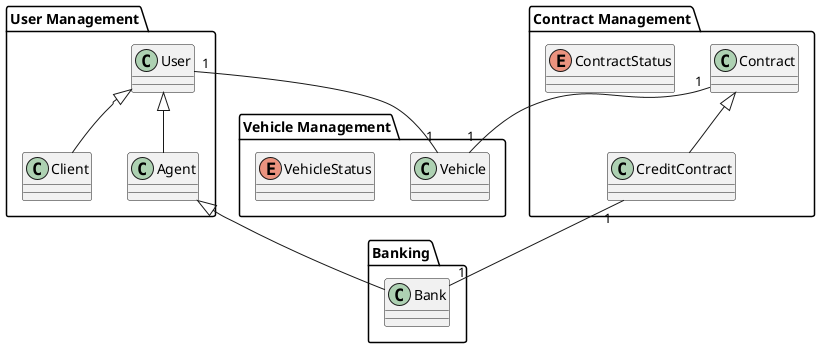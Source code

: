 @startuml


package "User Management" {
    class User
    class Client
    class Agent
}

package "Vehicle Management" {
    class Vehicle
    enum VehicleStatus
}

package "Contract Management" {
    class Contract
    class CreditContract
    enum ContractStatus
}

package "Banking"{
    class Bank
}

User <|-- Client
User <|-- Agent
Agent <|-- Bank
User "1" -- "1" Vehicle
Contract <|-- CreditContract
Contract "1" -- "1" Vehicle
CreditContract "1" -- "1" Bank


@enduml